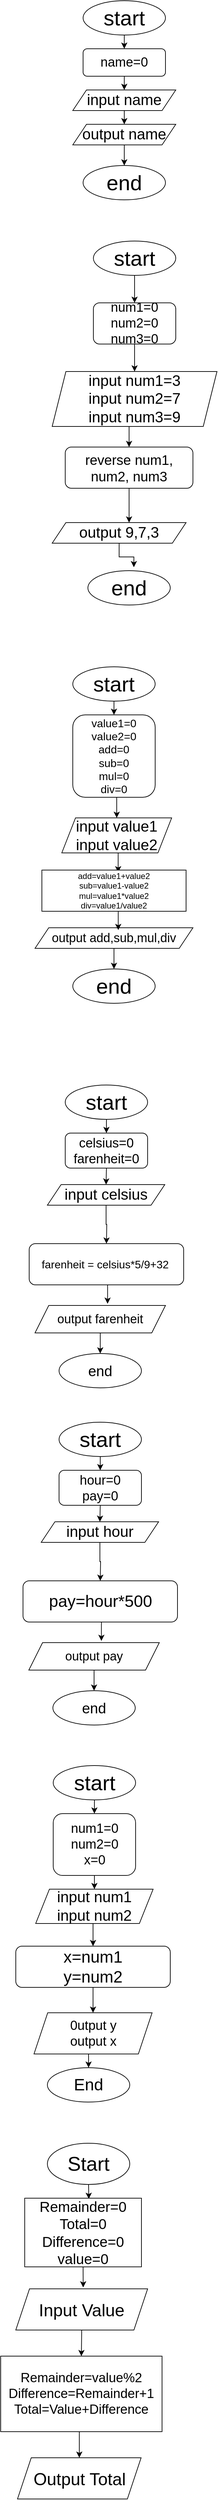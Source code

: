 <mxfile version="13.7.7" type="github">
  <diagram id="C5RBs43oDa-KdzZeNtuy" name="Page-1">
    <mxGraphModel dx="1021" dy="529" grid="1" gridSize="10" guides="1" tooltips="1" connect="1" arrows="1" fold="1" page="1" pageScale="1" pageWidth="827" pageHeight="1169" math="0" shadow="0">
      <root>
        <mxCell id="WIyWlLk6GJQsqaUBKTNV-0" />
        <mxCell id="WIyWlLk6GJQsqaUBKTNV-1" parent="WIyWlLk6GJQsqaUBKTNV-0" />
        <mxCell id="19zZXmLFdvQ2Qfa06ooZ-6" style="edgeStyle=orthogonalEdgeStyle;rounded=0;orthogonalLoop=1;jettySize=auto;html=1;exitX=0.5;exitY=1;exitDx=0;exitDy=0;entryX=0.5;entryY=0;entryDx=0;entryDy=0;" edge="1" parent="WIyWlLk6GJQsqaUBKTNV-1" source="WIyWlLk6GJQsqaUBKTNV-7" target="19zZXmLFdvQ2Qfa06ooZ-1">
          <mxGeometry relative="1" as="geometry" />
        </mxCell>
        <mxCell id="WIyWlLk6GJQsqaUBKTNV-7" value="&lt;font style=&quot;font-size: 19px&quot;&gt;name=0&lt;/font&gt;" style="rounded=1;whiteSpace=wrap;html=1;fontSize=12;glass=0;strokeWidth=1;shadow=0;" parent="WIyWlLk6GJQsqaUBKTNV-1" vertex="1">
          <mxGeometry x="380" y="100" width="120" height="40" as="geometry" />
        </mxCell>
        <mxCell id="19zZXmLFdvQ2Qfa06ooZ-0" value="&lt;font style=&quot;font-size: 31px&quot;&gt;start&lt;/font&gt;" style="ellipse;whiteSpace=wrap;html=1;" vertex="1" parent="WIyWlLk6GJQsqaUBKTNV-1">
          <mxGeometry x="380" y="30" width="120" height="50" as="geometry" />
        </mxCell>
        <mxCell id="19zZXmLFdvQ2Qfa06ooZ-8" style="edgeStyle=orthogonalEdgeStyle;rounded=0;orthogonalLoop=1;jettySize=auto;html=1;exitX=0.5;exitY=1;exitDx=0;exitDy=0;entryX=0.5;entryY=0;entryDx=0;entryDy=0;" edge="1" parent="WIyWlLk6GJQsqaUBKTNV-1" source="19zZXmLFdvQ2Qfa06ooZ-1" target="19zZXmLFdvQ2Qfa06ooZ-7">
          <mxGeometry relative="1" as="geometry" />
        </mxCell>
        <mxCell id="19zZXmLFdvQ2Qfa06ooZ-1" value="&lt;font style=&quot;font-size: 22px&quot;&gt;input name&lt;/font&gt;" style="shape=parallelogram;perimeter=parallelogramPerimeter;whiteSpace=wrap;html=1;fixedSize=1;" vertex="1" parent="WIyWlLk6GJQsqaUBKTNV-1">
          <mxGeometry x="365" y="160" width="150" height="30" as="geometry" />
        </mxCell>
        <mxCell id="19zZXmLFdvQ2Qfa06ooZ-3" value="" style="endArrow=classic;html=1;exitX=0.5;exitY=1;exitDx=0;exitDy=0;" edge="1" parent="WIyWlLk6GJQsqaUBKTNV-1" source="19zZXmLFdvQ2Qfa06ooZ-0">
          <mxGeometry width="50" height="50" relative="1" as="geometry">
            <mxPoint x="390" y="150" as="sourcePoint" />
            <mxPoint x="440" y="100" as="targetPoint" />
          </mxGeometry>
        </mxCell>
        <mxCell id="19zZXmLFdvQ2Qfa06ooZ-10" style="edgeStyle=orthogonalEdgeStyle;rounded=0;orthogonalLoop=1;jettySize=auto;html=1;exitX=0.5;exitY=1;exitDx=0;exitDy=0;entryX=0.5;entryY=0;entryDx=0;entryDy=0;" edge="1" parent="WIyWlLk6GJQsqaUBKTNV-1" source="19zZXmLFdvQ2Qfa06ooZ-7" target="19zZXmLFdvQ2Qfa06ooZ-9">
          <mxGeometry relative="1" as="geometry" />
        </mxCell>
        <mxCell id="19zZXmLFdvQ2Qfa06ooZ-7" value="&lt;font style=&quot;font-size: 22px&quot;&gt;output name&lt;/font&gt;" style="shape=parallelogram;perimeter=parallelogramPerimeter;whiteSpace=wrap;html=1;fixedSize=1;" vertex="1" parent="WIyWlLk6GJQsqaUBKTNV-1">
          <mxGeometry x="365" y="210" width="150" height="30" as="geometry" />
        </mxCell>
        <mxCell id="19zZXmLFdvQ2Qfa06ooZ-9" value="&lt;font style=&quot;font-size: 31px&quot;&gt;end&lt;/font&gt;" style="ellipse;whiteSpace=wrap;html=1;" vertex="1" parent="WIyWlLk6GJQsqaUBKTNV-1">
          <mxGeometry x="380" y="270" width="120" height="50" as="geometry" />
        </mxCell>
        <mxCell id="19zZXmLFdvQ2Qfa06ooZ-11" style="edgeStyle=orthogonalEdgeStyle;rounded=0;orthogonalLoop=1;jettySize=auto;html=1;exitX=0.5;exitY=1;exitDx=0;exitDy=0;entryX=0.5;entryY=0;entryDx=0;entryDy=0;" edge="1" parent="WIyWlLk6GJQsqaUBKTNV-1" source="19zZXmLFdvQ2Qfa06ooZ-12" target="19zZXmLFdvQ2Qfa06ooZ-15">
          <mxGeometry relative="1" as="geometry" />
        </mxCell>
        <mxCell id="19zZXmLFdvQ2Qfa06ooZ-12" value="&lt;font style=&quot;font-size: 19px&quot;&gt;num1=0&lt;br&gt;num2=0&lt;br&gt;num3=0&lt;br&gt;&lt;/font&gt;" style="rounded=1;whiteSpace=wrap;html=1;fontSize=12;glass=0;strokeWidth=1;shadow=0;" vertex="1" parent="WIyWlLk6GJQsqaUBKTNV-1">
          <mxGeometry x="395" y="470" width="120" height="60" as="geometry" />
        </mxCell>
        <mxCell id="19zZXmLFdvQ2Qfa06ooZ-13" value="&lt;font style=&quot;font-size: 31px&quot;&gt;start&lt;/font&gt;" style="ellipse;whiteSpace=wrap;html=1;" vertex="1" parent="WIyWlLk6GJQsqaUBKTNV-1">
          <mxGeometry x="395" y="380" width="120" height="50" as="geometry" />
        </mxCell>
        <mxCell id="19zZXmLFdvQ2Qfa06ooZ-22" style="edgeStyle=orthogonalEdgeStyle;rounded=0;orthogonalLoop=1;jettySize=auto;html=1;exitX=0.5;exitY=1;exitDx=0;exitDy=0;entryX=0.5;entryY=0;entryDx=0;entryDy=0;" edge="1" parent="WIyWlLk6GJQsqaUBKTNV-1" source="19zZXmLFdvQ2Qfa06ooZ-15" target="19zZXmLFdvQ2Qfa06ooZ-21">
          <mxGeometry relative="1" as="geometry" />
        </mxCell>
        <mxCell id="19zZXmLFdvQ2Qfa06ooZ-15" value="&lt;font style=&quot;font-size: 22px&quot;&gt;input num1=3&lt;br&gt;input num2=7&lt;br&gt;input num3=9&lt;br&gt;&lt;/font&gt;" style="shape=parallelogram;perimeter=parallelogramPerimeter;whiteSpace=wrap;html=1;fixedSize=1;" vertex="1" parent="WIyWlLk6GJQsqaUBKTNV-1">
          <mxGeometry x="335" y="570" width="240" height="80" as="geometry" />
        </mxCell>
        <mxCell id="19zZXmLFdvQ2Qfa06ooZ-16" value="" style="endArrow=classic;html=1;exitX=0.5;exitY=1;exitDx=0;exitDy=0;" edge="1" parent="WIyWlLk6GJQsqaUBKTNV-1" source="19zZXmLFdvQ2Qfa06ooZ-13">
          <mxGeometry width="50" height="50" relative="1" as="geometry">
            <mxPoint x="405" y="550" as="sourcePoint" />
            <mxPoint x="455" y="470" as="targetPoint" />
          </mxGeometry>
        </mxCell>
        <mxCell id="19zZXmLFdvQ2Qfa06ooZ-27" style="edgeStyle=orthogonalEdgeStyle;rounded=0;orthogonalLoop=1;jettySize=auto;html=1;exitX=0.5;exitY=1;exitDx=0;exitDy=0;entryX=0.558;entryY=-0.1;entryDx=0;entryDy=0;entryPerimeter=0;" edge="1" parent="WIyWlLk6GJQsqaUBKTNV-1" source="19zZXmLFdvQ2Qfa06ooZ-18" target="19zZXmLFdvQ2Qfa06ooZ-19">
          <mxGeometry relative="1" as="geometry" />
        </mxCell>
        <mxCell id="19zZXmLFdvQ2Qfa06ooZ-18" value="&lt;font style=&quot;font-size: 22px&quot;&gt;output 9,7,3&lt;/font&gt;" style="shape=parallelogram;perimeter=parallelogramPerimeter;whiteSpace=wrap;html=1;fixedSize=1;" vertex="1" parent="WIyWlLk6GJQsqaUBKTNV-1">
          <mxGeometry x="335" y="790" width="195" height="30" as="geometry" />
        </mxCell>
        <mxCell id="19zZXmLFdvQ2Qfa06ooZ-19" value="&lt;font style=&quot;font-size: 31px&quot;&gt;end&lt;/font&gt;" style="ellipse;whiteSpace=wrap;html=1;" vertex="1" parent="WIyWlLk6GJQsqaUBKTNV-1">
          <mxGeometry x="387" y="860" width="120" height="50" as="geometry" />
        </mxCell>
        <mxCell id="19zZXmLFdvQ2Qfa06ooZ-24" style="edgeStyle=orthogonalEdgeStyle;rounded=0;orthogonalLoop=1;jettySize=auto;html=1;exitX=0.5;exitY=1;exitDx=0;exitDy=0;" edge="1" parent="WIyWlLk6GJQsqaUBKTNV-1" source="19zZXmLFdvQ2Qfa06ooZ-21">
          <mxGeometry relative="1" as="geometry">
            <mxPoint x="447" y="790" as="targetPoint" />
          </mxGeometry>
        </mxCell>
        <mxCell id="19zZXmLFdvQ2Qfa06ooZ-21" value="&lt;font style=&quot;font-size: 20px&quot;&gt;reverse num1, num2, num3&lt;/font&gt;" style="rounded=1;whiteSpace=wrap;html=1;" vertex="1" parent="WIyWlLk6GJQsqaUBKTNV-1">
          <mxGeometry x="354" y="680" width="186" height="60" as="geometry" />
        </mxCell>
        <mxCell id="19zZXmLFdvQ2Qfa06ooZ-28" style="edgeStyle=orthogonalEdgeStyle;rounded=0;orthogonalLoop=1;jettySize=auto;html=1;exitX=0.5;exitY=1;exitDx=0;exitDy=0;entryX=0.5;entryY=0;entryDx=0;entryDy=0;" edge="1" parent="WIyWlLk6GJQsqaUBKTNV-1" source="19zZXmLFdvQ2Qfa06ooZ-29" target="19zZXmLFdvQ2Qfa06ooZ-32">
          <mxGeometry relative="1" as="geometry" />
        </mxCell>
        <mxCell id="19zZXmLFdvQ2Qfa06ooZ-29" value="&lt;font style=&quot;font-size: 16px&quot;&gt;value1=0&lt;br&gt;value2=0&lt;br&gt;add=0&lt;br&gt;sub=0&lt;br&gt;mul=0&lt;br&gt;div=0&lt;br&gt;&lt;/font&gt;" style="rounded=1;whiteSpace=wrap;html=1;fontSize=12;glass=0;strokeWidth=1;shadow=0;" vertex="1" parent="WIyWlLk6GJQsqaUBKTNV-1">
          <mxGeometry x="365" y="1070" width="120" height="120" as="geometry" />
        </mxCell>
        <mxCell id="19zZXmLFdvQ2Qfa06ooZ-30" value="&lt;font style=&quot;font-size: 31px&quot;&gt;start&lt;/font&gt;" style="ellipse;whiteSpace=wrap;html=1;" vertex="1" parent="WIyWlLk6GJQsqaUBKTNV-1">
          <mxGeometry x="365" y="1000" width="120" height="50" as="geometry" />
        </mxCell>
        <mxCell id="19zZXmLFdvQ2Qfa06ooZ-39" style="edgeStyle=orthogonalEdgeStyle;rounded=0;orthogonalLoop=1;jettySize=auto;html=1;exitX=0.5;exitY=1;exitDx=0;exitDy=0;entryX=0.529;entryY=0.056;entryDx=0;entryDy=0;entryPerimeter=0;" edge="1" parent="WIyWlLk6GJQsqaUBKTNV-1" source="19zZXmLFdvQ2Qfa06ooZ-32" target="19zZXmLFdvQ2Qfa06ooZ-37">
          <mxGeometry relative="1" as="geometry" />
        </mxCell>
        <mxCell id="19zZXmLFdvQ2Qfa06ooZ-32" value="&lt;font style=&quot;font-size: 22px&quot;&gt;input value1&lt;br&gt;input value2&lt;br&gt;&lt;/font&gt;" style="shape=parallelogram;perimeter=parallelogramPerimeter;whiteSpace=wrap;html=1;fixedSize=1;" vertex="1" parent="WIyWlLk6GJQsqaUBKTNV-1">
          <mxGeometry x="349" y="1220" width="160" height="51" as="geometry" />
        </mxCell>
        <mxCell id="19zZXmLFdvQ2Qfa06ooZ-33" value="" style="endArrow=classic;html=1;exitX=0.5;exitY=1;exitDx=0;exitDy=0;" edge="1" parent="WIyWlLk6GJQsqaUBKTNV-1" source="19zZXmLFdvQ2Qfa06ooZ-30">
          <mxGeometry width="50" height="50" relative="1" as="geometry">
            <mxPoint x="375" y="1120" as="sourcePoint" />
            <mxPoint x="425" y="1070" as="targetPoint" />
          </mxGeometry>
        </mxCell>
        <mxCell id="19zZXmLFdvQ2Qfa06ooZ-41" style="edgeStyle=orthogonalEdgeStyle;rounded=0;orthogonalLoop=1;jettySize=auto;html=1;exitX=0.5;exitY=1;exitDx=0;exitDy=0;entryX=0.5;entryY=0;entryDx=0;entryDy=0;" edge="1" parent="WIyWlLk6GJQsqaUBKTNV-1" source="19zZXmLFdvQ2Qfa06ooZ-35" target="19zZXmLFdvQ2Qfa06ooZ-36">
          <mxGeometry relative="1" as="geometry" />
        </mxCell>
        <mxCell id="19zZXmLFdvQ2Qfa06ooZ-35" value="&lt;font style=&quot;font-size: 18px&quot;&gt;output add,sub,mul,div&lt;/font&gt;" style="shape=parallelogram;perimeter=parallelogramPerimeter;whiteSpace=wrap;html=1;fixedSize=1;" vertex="1" parent="WIyWlLk6GJQsqaUBKTNV-1">
          <mxGeometry x="310" y="1380" width="230" height="30" as="geometry" />
        </mxCell>
        <mxCell id="19zZXmLFdvQ2Qfa06ooZ-36" value="&lt;font style=&quot;font-size: 31px&quot;&gt;end&lt;/font&gt;" style="ellipse;whiteSpace=wrap;html=1;" vertex="1" parent="WIyWlLk6GJQsqaUBKTNV-1">
          <mxGeometry x="365" y="1440" width="120" height="50" as="geometry" />
        </mxCell>
        <mxCell id="19zZXmLFdvQ2Qfa06ooZ-40" style="edgeStyle=orthogonalEdgeStyle;rounded=0;orthogonalLoop=1;jettySize=auto;html=1;exitX=0.5;exitY=1;exitDx=0;exitDy=0;entryX=0.527;entryY=0.111;entryDx=0;entryDy=0;entryPerimeter=0;" edge="1" parent="WIyWlLk6GJQsqaUBKTNV-1" source="19zZXmLFdvQ2Qfa06ooZ-37" target="19zZXmLFdvQ2Qfa06ooZ-35">
          <mxGeometry relative="1" as="geometry" />
        </mxCell>
        <mxCell id="19zZXmLFdvQ2Qfa06ooZ-37" value="add=value1+value2&lt;br&gt;sub=value1-value2&lt;br&gt;mul=value1*value2&lt;br&gt;div=value1/value2" style="rounded=0;whiteSpace=wrap;html=1;" vertex="1" parent="WIyWlLk6GJQsqaUBKTNV-1">
          <mxGeometry x="320" y="1296" width="210" height="60" as="geometry" />
        </mxCell>
        <mxCell id="19zZXmLFdvQ2Qfa06ooZ-42" style="edgeStyle=orthogonalEdgeStyle;rounded=0;orthogonalLoop=1;jettySize=auto;html=1;exitX=0.5;exitY=1;exitDx=0;exitDy=0;entryX=0.5;entryY=0;entryDx=0;entryDy=0;" edge="1" parent="WIyWlLk6GJQsqaUBKTNV-1" source="19zZXmLFdvQ2Qfa06ooZ-43" target="19zZXmLFdvQ2Qfa06ooZ-46">
          <mxGeometry relative="1" as="geometry" />
        </mxCell>
        <mxCell id="19zZXmLFdvQ2Qfa06ooZ-43" value="&lt;font style=&quot;font-size: 19px&quot;&gt;celsius=0&lt;br&gt;farenheit=0&lt;br&gt;&lt;/font&gt;" style="rounded=1;whiteSpace=wrap;html=1;fontSize=12;glass=0;strokeWidth=1;shadow=0;" vertex="1" parent="WIyWlLk6GJQsqaUBKTNV-1">
          <mxGeometry x="354" y="1679" width="120" height="51" as="geometry" />
        </mxCell>
        <mxCell id="19zZXmLFdvQ2Qfa06ooZ-44" value="&lt;font style=&quot;font-size: 31px&quot;&gt;start&lt;/font&gt;" style="ellipse;whiteSpace=wrap;html=1;" vertex="1" parent="WIyWlLk6GJQsqaUBKTNV-1">
          <mxGeometry x="354" y="1609" width="120" height="50" as="geometry" />
        </mxCell>
        <mxCell id="19zZXmLFdvQ2Qfa06ooZ-45" style="edgeStyle=orthogonalEdgeStyle;rounded=0;orthogonalLoop=1;jettySize=auto;html=1;exitX=0.5;exitY=1;exitDx=0;exitDy=0;entryX=0.5;entryY=0;entryDx=0;entryDy=0;" edge="1" parent="WIyWlLk6GJQsqaUBKTNV-1" source="19zZXmLFdvQ2Qfa06ooZ-46">
          <mxGeometry relative="1" as="geometry">
            <mxPoint x="414" y="1840" as="targetPoint" />
          </mxGeometry>
        </mxCell>
        <mxCell id="19zZXmLFdvQ2Qfa06ooZ-46" value="&lt;font style=&quot;font-size: 22px&quot;&gt;input celsius&lt;/font&gt;" style="shape=parallelogram;perimeter=parallelogramPerimeter;whiteSpace=wrap;html=1;fixedSize=1;" vertex="1" parent="WIyWlLk6GJQsqaUBKTNV-1">
          <mxGeometry x="328" y="1754" width="171" height="30" as="geometry" />
        </mxCell>
        <mxCell id="19zZXmLFdvQ2Qfa06ooZ-47" value="" style="endArrow=classic;html=1;exitX=0.5;exitY=1;exitDx=0;exitDy=0;" edge="1" parent="WIyWlLk6GJQsqaUBKTNV-1" source="19zZXmLFdvQ2Qfa06ooZ-44">
          <mxGeometry width="50" height="50" relative="1" as="geometry">
            <mxPoint x="364" y="1729" as="sourcePoint" />
            <mxPoint x="414" y="1679" as="targetPoint" />
          </mxGeometry>
        </mxCell>
        <mxCell id="19zZXmLFdvQ2Qfa06ooZ-54" value="" style="edgeStyle=orthogonalEdgeStyle;rounded=0;orthogonalLoop=1;jettySize=auto;html=1;entryX=0.572;entryY=-0.062;entryDx=0;entryDy=0;entryPerimeter=0;" edge="1" parent="WIyWlLk6GJQsqaUBKTNV-1">
          <mxGeometry relative="1" as="geometry">
            <mxPoint x="411.0" y="1900" as="sourcePoint" />
            <mxPoint x="415.68" y="1927.52" as="targetPoint" />
          </mxGeometry>
        </mxCell>
        <mxCell id="19zZXmLFdvQ2Qfa06ooZ-52" value="&lt;font style=&quot;font-size: 16px&quot;&gt;farenheit = celsius*5/9+32&amp;nbsp;&lt;/font&gt;" style="rounded=1;whiteSpace=wrap;html=1;" vertex="1" parent="WIyWlLk6GJQsqaUBKTNV-1">
          <mxGeometry x="301.5" y="1840" width="225" height="60" as="geometry" />
        </mxCell>
        <mxCell id="19zZXmLFdvQ2Qfa06ooZ-56" style="edgeStyle=orthogonalEdgeStyle;rounded=0;orthogonalLoop=1;jettySize=auto;html=1;exitX=0.5;exitY=1;exitDx=0;exitDy=0;entryX=0.5;entryY=0;entryDx=0;entryDy=0;" edge="1" parent="WIyWlLk6GJQsqaUBKTNV-1" source="19zZXmLFdvQ2Qfa06ooZ-53" target="19zZXmLFdvQ2Qfa06ooZ-55">
          <mxGeometry relative="1" as="geometry" />
        </mxCell>
        <mxCell id="19zZXmLFdvQ2Qfa06ooZ-53" value="&lt;font style=&quot;font-size: 18px&quot;&gt;output farenheit&lt;/font&gt;" style="shape=parallelogram;perimeter=parallelogramPerimeter;whiteSpace=wrap;html=1;fixedSize=1;" vertex="1" parent="WIyWlLk6GJQsqaUBKTNV-1">
          <mxGeometry x="310" y="1930" width="190" height="40" as="geometry" />
        </mxCell>
        <mxCell id="19zZXmLFdvQ2Qfa06ooZ-55" value="&lt;font style=&quot;font-size: 21px&quot;&gt;end&lt;/font&gt;" style="ellipse;whiteSpace=wrap;html=1;" vertex="1" parent="WIyWlLk6GJQsqaUBKTNV-1">
          <mxGeometry x="345" y="2000" width="120" height="50" as="geometry" />
        </mxCell>
        <mxCell id="19zZXmLFdvQ2Qfa06ooZ-57" style="edgeStyle=orthogonalEdgeStyle;rounded=0;orthogonalLoop=1;jettySize=auto;html=1;exitX=0.5;exitY=1;exitDx=0;exitDy=0;entryX=0.5;entryY=0;entryDx=0;entryDy=0;" edge="1" parent="WIyWlLk6GJQsqaUBKTNV-1" source="19zZXmLFdvQ2Qfa06ooZ-58" target="19zZXmLFdvQ2Qfa06ooZ-61">
          <mxGeometry relative="1" as="geometry" />
        </mxCell>
        <mxCell id="19zZXmLFdvQ2Qfa06ooZ-58" value="&lt;font style=&quot;font-size: 19px&quot;&gt;hour=0&lt;br&gt;pay=0&lt;br&gt;&lt;/font&gt;" style="rounded=1;whiteSpace=wrap;html=1;fontSize=12;glass=0;strokeWidth=1;shadow=0;" vertex="1" parent="WIyWlLk6GJQsqaUBKTNV-1">
          <mxGeometry x="345" y="2170" width="120" height="51" as="geometry" />
        </mxCell>
        <mxCell id="19zZXmLFdvQ2Qfa06ooZ-59" value="&lt;font style=&quot;font-size: 31px&quot;&gt;start&lt;/font&gt;" style="ellipse;whiteSpace=wrap;html=1;" vertex="1" parent="WIyWlLk6GJQsqaUBKTNV-1">
          <mxGeometry x="345" y="2100" width="120" height="50" as="geometry" />
        </mxCell>
        <mxCell id="19zZXmLFdvQ2Qfa06ooZ-60" style="edgeStyle=orthogonalEdgeStyle;rounded=0;orthogonalLoop=1;jettySize=auto;html=1;exitX=0.5;exitY=1;exitDx=0;exitDy=0;entryX=0.5;entryY=0;entryDx=0;entryDy=0;" edge="1" parent="WIyWlLk6GJQsqaUBKTNV-1" source="19zZXmLFdvQ2Qfa06ooZ-61">
          <mxGeometry relative="1" as="geometry">
            <mxPoint x="405" y="2331" as="targetPoint" />
          </mxGeometry>
        </mxCell>
        <mxCell id="19zZXmLFdvQ2Qfa06ooZ-61" value="&lt;font style=&quot;font-size: 22px&quot;&gt;input hour&lt;/font&gt;" style="shape=parallelogram;perimeter=parallelogramPerimeter;whiteSpace=wrap;html=1;fixedSize=1;" vertex="1" parent="WIyWlLk6GJQsqaUBKTNV-1">
          <mxGeometry x="319" y="2245" width="171" height="30" as="geometry" />
        </mxCell>
        <mxCell id="19zZXmLFdvQ2Qfa06ooZ-62" value="" style="endArrow=classic;html=1;exitX=0.5;exitY=1;exitDx=0;exitDy=0;" edge="1" parent="WIyWlLk6GJQsqaUBKTNV-1" source="19zZXmLFdvQ2Qfa06ooZ-59">
          <mxGeometry width="50" height="50" relative="1" as="geometry">
            <mxPoint x="355" y="2220" as="sourcePoint" />
            <mxPoint x="405" y="2170" as="targetPoint" />
          </mxGeometry>
        </mxCell>
        <mxCell id="19zZXmLFdvQ2Qfa06ooZ-63" value="" style="edgeStyle=orthogonalEdgeStyle;rounded=0;orthogonalLoop=1;jettySize=auto;html=1;entryX=0.572;entryY=-0.062;entryDx=0;entryDy=0;entryPerimeter=0;" edge="1" parent="WIyWlLk6GJQsqaUBKTNV-1">
          <mxGeometry relative="1" as="geometry">
            <mxPoint x="402.0" y="2391" as="sourcePoint" />
            <mxPoint x="406.68" y="2418.52" as="targetPoint" />
          </mxGeometry>
        </mxCell>
        <mxCell id="19zZXmLFdvQ2Qfa06ooZ-64" value="&lt;font style=&quot;font-size: 24px&quot;&gt;pay=hour*500&lt;/font&gt;" style="rounded=1;whiteSpace=wrap;html=1;" vertex="1" parent="WIyWlLk6GJQsqaUBKTNV-1">
          <mxGeometry x="292.5" y="2331" width="225" height="60" as="geometry" />
        </mxCell>
        <mxCell id="19zZXmLFdvQ2Qfa06ooZ-65" style="edgeStyle=orthogonalEdgeStyle;rounded=0;orthogonalLoop=1;jettySize=auto;html=1;exitX=0.5;exitY=1;exitDx=0;exitDy=0;entryX=0.5;entryY=0;entryDx=0;entryDy=0;" edge="1" parent="WIyWlLk6GJQsqaUBKTNV-1" source="19zZXmLFdvQ2Qfa06ooZ-66" target="19zZXmLFdvQ2Qfa06ooZ-67">
          <mxGeometry relative="1" as="geometry" />
        </mxCell>
        <mxCell id="19zZXmLFdvQ2Qfa06ooZ-66" value="&lt;font style=&quot;font-size: 18px&quot;&gt;output pay&lt;/font&gt;" style="shape=parallelogram;perimeter=parallelogramPerimeter;whiteSpace=wrap;html=1;fixedSize=1;" vertex="1" parent="WIyWlLk6GJQsqaUBKTNV-1">
          <mxGeometry x="301" y="2421" width="190" height="40" as="geometry" />
        </mxCell>
        <mxCell id="19zZXmLFdvQ2Qfa06ooZ-67" value="&lt;font style=&quot;font-size: 21px&quot;&gt;end&lt;/font&gt;" style="ellipse;whiteSpace=wrap;html=1;" vertex="1" parent="WIyWlLk6GJQsqaUBKTNV-1">
          <mxGeometry x="336" y="2491" width="120" height="50" as="geometry" />
        </mxCell>
        <mxCell id="19zZXmLFdvQ2Qfa06ooZ-68" style="edgeStyle=orthogonalEdgeStyle;rounded=0;orthogonalLoop=1;jettySize=auto;html=1;exitX=0.5;exitY=1;exitDx=0;exitDy=0;entryX=0.5;entryY=0;entryDx=0;entryDy=0;" edge="1" parent="WIyWlLk6GJQsqaUBKTNV-1" source="19zZXmLFdvQ2Qfa06ooZ-69" target="19zZXmLFdvQ2Qfa06ooZ-72">
          <mxGeometry relative="1" as="geometry" />
        </mxCell>
        <mxCell id="19zZXmLFdvQ2Qfa06ooZ-69" value="&lt;font style=&quot;font-size: 19px&quot;&gt;num1=0&lt;br&gt;num2=0&lt;br&gt;x=0&lt;br&gt;&lt;/font&gt;" style="rounded=1;whiteSpace=wrap;html=1;fontSize=12;glass=0;strokeWidth=1;shadow=0;" vertex="1" parent="WIyWlLk6GJQsqaUBKTNV-1">
          <mxGeometry x="336.5" y="2670" width="120" height="90" as="geometry" />
        </mxCell>
        <mxCell id="19zZXmLFdvQ2Qfa06ooZ-70" value="&lt;font style=&quot;font-size: 31px&quot;&gt;start&lt;/font&gt;" style="ellipse;whiteSpace=wrap;html=1;" vertex="1" parent="WIyWlLk6GJQsqaUBKTNV-1">
          <mxGeometry x="336.5" y="2600" width="120" height="50" as="geometry" />
        </mxCell>
        <mxCell id="19zZXmLFdvQ2Qfa06ooZ-82" style="edgeStyle=orthogonalEdgeStyle;rounded=0;orthogonalLoop=1;jettySize=auto;html=1;exitX=0.5;exitY=1;exitDx=0;exitDy=0;entryX=0.5;entryY=0;entryDx=0;entryDy=0;" edge="1" parent="WIyWlLk6GJQsqaUBKTNV-1" source="19zZXmLFdvQ2Qfa06ooZ-72" target="19zZXmLFdvQ2Qfa06ooZ-75">
          <mxGeometry relative="1" as="geometry" />
        </mxCell>
        <mxCell id="19zZXmLFdvQ2Qfa06ooZ-72" value="&lt;font style=&quot;font-size: 22px&quot;&gt;input num1&lt;br&gt;input num2&lt;br&gt;&lt;/font&gt;" style="shape=parallelogram;perimeter=parallelogramPerimeter;whiteSpace=wrap;html=1;fixedSize=1;" vertex="1" parent="WIyWlLk6GJQsqaUBKTNV-1">
          <mxGeometry x="311" y="2780" width="171" height="50" as="geometry" />
        </mxCell>
        <mxCell id="19zZXmLFdvQ2Qfa06ooZ-73" value="" style="endArrow=classic;html=1;exitX=0.5;exitY=1;exitDx=0;exitDy=0;" edge="1" parent="WIyWlLk6GJQsqaUBKTNV-1" source="19zZXmLFdvQ2Qfa06ooZ-70">
          <mxGeometry width="50" height="50" relative="1" as="geometry">
            <mxPoint x="346.5" y="2720" as="sourcePoint" />
            <mxPoint x="396.5" y="2670" as="targetPoint" />
          </mxGeometry>
        </mxCell>
        <mxCell id="19zZXmLFdvQ2Qfa06ooZ-84" value="" style="edgeStyle=orthogonalEdgeStyle;rounded=0;orthogonalLoop=1;jettySize=auto;html=1;" edge="1" parent="WIyWlLk6GJQsqaUBKTNV-1" source="19zZXmLFdvQ2Qfa06ooZ-75" target="19zZXmLFdvQ2Qfa06ooZ-83">
          <mxGeometry relative="1" as="geometry" />
        </mxCell>
        <mxCell id="19zZXmLFdvQ2Qfa06ooZ-75" value="&lt;font style=&quot;font-size: 24px&quot;&gt;x=num1&lt;br&gt;y=num2&lt;br&gt;&lt;/font&gt;" style="rounded=1;whiteSpace=wrap;html=1;" vertex="1" parent="WIyWlLk6GJQsqaUBKTNV-1">
          <mxGeometry x="282" y="2863" width="225" height="60" as="geometry" />
        </mxCell>
        <mxCell id="19zZXmLFdvQ2Qfa06ooZ-86" style="edgeStyle=orthogonalEdgeStyle;rounded=0;orthogonalLoop=1;jettySize=auto;html=1;exitX=0.5;exitY=1;exitDx=0;exitDy=0;entryX=0.5;entryY=0;entryDx=0;entryDy=0;" edge="1" parent="WIyWlLk6GJQsqaUBKTNV-1" source="19zZXmLFdvQ2Qfa06ooZ-83" target="19zZXmLFdvQ2Qfa06ooZ-85">
          <mxGeometry relative="1" as="geometry" />
        </mxCell>
        <mxCell id="19zZXmLFdvQ2Qfa06ooZ-83" value="&lt;font style=&quot;font-size: 19px&quot;&gt;0utput y&lt;br&gt;output x&lt;/font&gt;" style="shape=parallelogram;perimeter=parallelogramPerimeter;whiteSpace=wrap;html=1;fixedSize=1;" vertex="1" parent="WIyWlLk6GJQsqaUBKTNV-1">
          <mxGeometry x="308.5" y="2960" width="172" height="60" as="geometry" />
        </mxCell>
        <mxCell id="19zZXmLFdvQ2Qfa06ooZ-85" value="&lt;font style=&quot;font-size: 24px&quot;&gt;End&lt;/font&gt;" style="ellipse;whiteSpace=wrap;html=1;" vertex="1" parent="WIyWlLk6GJQsqaUBKTNV-1">
          <mxGeometry x="328" y="3040" width="120" height="50" as="geometry" />
        </mxCell>
        <mxCell id="19zZXmLFdvQ2Qfa06ooZ-92" style="edgeStyle=orthogonalEdgeStyle;rounded=0;orthogonalLoop=1;jettySize=auto;html=1;exitX=0.5;exitY=1;exitDx=0;exitDy=0;entryX=0.549;entryY=0.01;entryDx=0;entryDy=0;entryPerimeter=0;" edge="1" parent="WIyWlLk6GJQsqaUBKTNV-1" source="19zZXmLFdvQ2Qfa06ooZ-87" target="19zZXmLFdvQ2Qfa06ooZ-88">
          <mxGeometry relative="1" as="geometry" />
        </mxCell>
        <mxCell id="19zZXmLFdvQ2Qfa06ooZ-87" value="&lt;font style=&quot;font-size: 29px&quot;&gt;Start&lt;/font&gt;" style="ellipse;whiteSpace=wrap;html=1;" vertex="1" parent="WIyWlLk6GJQsqaUBKTNV-1">
          <mxGeometry x="328" y="3150" width="120" height="60" as="geometry" />
        </mxCell>
        <mxCell id="19zZXmLFdvQ2Qfa06ooZ-93" style="edgeStyle=orthogonalEdgeStyle;rounded=0;orthogonalLoop=1;jettySize=auto;html=1;exitX=0.5;exitY=1;exitDx=0;exitDy=0;" edge="1" parent="WIyWlLk6GJQsqaUBKTNV-1" source="19zZXmLFdvQ2Qfa06ooZ-88">
          <mxGeometry relative="1" as="geometry">
            <mxPoint x="380.176" y="3360" as="targetPoint" />
          </mxGeometry>
        </mxCell>
        <mxCell id="19zZXmLFdvQ2Qfa06ooZ-88" value="&lt;font style=&quot;font-size: 21px&quot;&gt;Remainder=0&lt;br&gt;Total=0&lt;br&gt;Difference=0&lt;br&gt;value=0&lt;br&gt;&lt;/font&gt;" style="rounded=0;whiteSpace=wrap;html=1;" vertex="1" parent="WIyWlLk6GJQsqaUBKTNV-1">
          <mxGeometry x="295" y="3230" width="170" height="100" as="geometry" />
        </mxCell>
        <mxCell id="19zZXmLFdvQ2Qfa06ooZ-95" style="edgeStyle=orthogonalEdgeStyle;rounded=0;orthogonalLoop=1;jettySize=auto;html=1;exitX=0.5;exitY=1;exitDx=0;exitDy=0;entryX=0.5;entryY=0;entryDx=0;entryDy=0;" edge="1" parent="WIyWlLk6GJQsqaUBKTNV-1" source="19zZXmLFdvQ2Qfa06ooZ-91" target="19zZXmLFdvQ2Qfa06ooZ-94">
          <mxGeometry relative="1" as="geometry" />
        </mxCell>
        <mxCell id="19zZXmLFdvQ2Qfa06ooZ-91" value="&lt;font style=&quot;font-size: 25px&quot;&gt;Input Value&lt;/font&gt;" style="shape=parallelogram;perimeter=parallelogramPerimeter;whiteSpace=wrap;html=1;fixedSize=1;" vertex="1" parent="WIyWlLk6GJQsqaUBKTNV-1">
          <mxGeometry x="282" y="3362" width="192" height="60" as="geometry" />
        </mxCell>
        <mxCell id="19zZXmLFdvQ2Qfa06ooZ-97" style="edgeStyle=orthogonalEdgeStyle;rounded=0;orthogonalLoop=1;jettySize=auto;html=1;exitX=0.5;exitY=1;exitDx=0;exitDy=0;entryX=0.5;entryY=0;entryDx=0;entryDy=0;" edge="1" parent="WIyWlLk6GJQsqaUBKTNV-1" source="19zZXmLFdvQ2Qfa06ooZ-94" target="19zZXmLFdvQ2Qfa06ooZ-96">
          <mxGeometry relative="1" as="geometry" />
        </mxCell>
        <mxCell id="19zZXmLFdvQ2Qfa06ooZ-94" value="&lt;font style=&quot;font-size: 19px&quot;&gt;Remainder=value%2&lt;br&gt;Difference=Remainder+1&lt;br&gt;Total=Value+Difference&lt;/font&gt;" style="rounded=0;whiteSpace=wrap;html=1;" vertex="1" parent="WIyWlLk6GJQsqaUBKTNV-1">
          <mxGeometry x="260" y="3460" width="235" height="110" as="geometry" />
        </mxCell>
        <mxCell id="19zZXmLFdvQ2Qfa06ooZ-96" value="&lt;font style=&quot;font-size: 25px&quot;&gt;Output Total&lt;/font&gt;" style="shape=parallelogram;perimeter=parallelogramPerimeter;whiteSpace=wrap;html=1;fixedSize=1;" vertex="1" parent="WIyWlLk6GJQsqaUBKTNV-1">
          <mxGeometry x="284.5" y="3608" width="180" height="60" as="geometry" />
        </mxCell>
      </root>
    </mxGraphModel>
  </diagram>
</mxfile>
